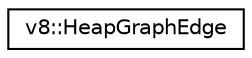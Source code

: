 digraph "Graphical Class Hierarchy"
{
  edge [fontname="Helvetica",fontsize="10",labelfontname="Helvetica",labelfontsize="10"];
  node [fontname="Helvetica",fontsize="10",shape=record];
  rankdir="LR";
  Node1 [label="v8::HeapGraphEdge",height=0.2,width=0.4,color="black", fillcolor="white", style="filled",URL="$classv8_1_1HeapGraphEdge.html"];
}
